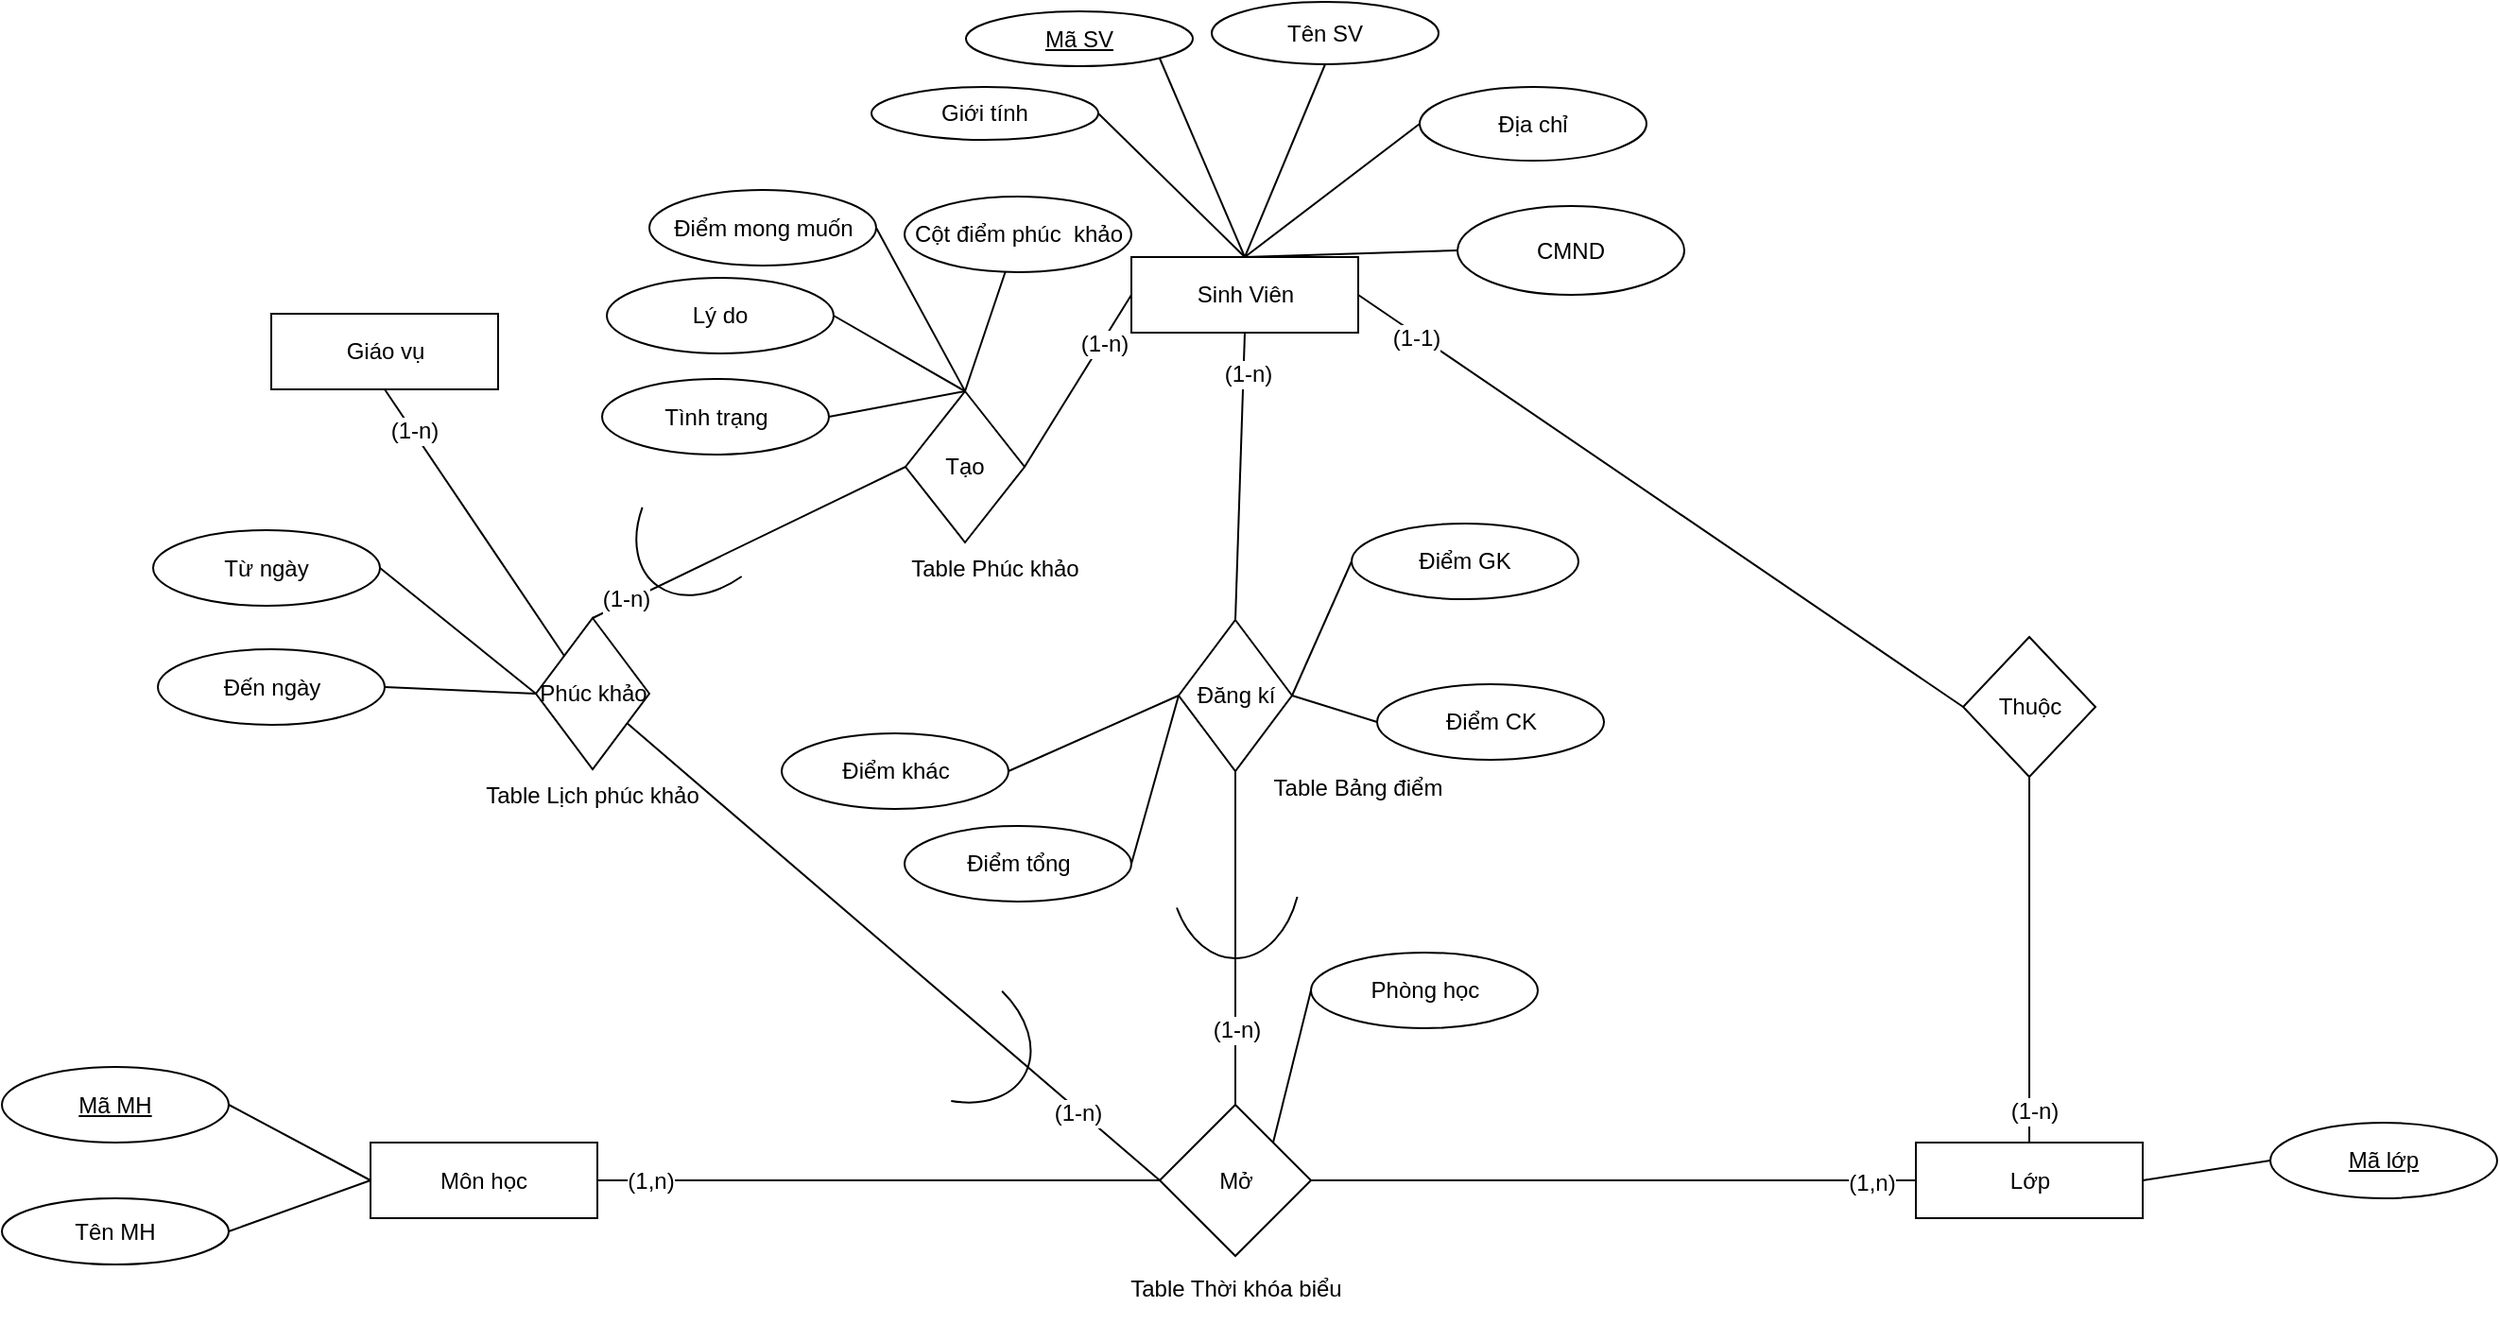 <mxfile version="11.2.1" type="device" pages="1"><diagram id="Wt1ibxNGQ3hG_hb4GNlm" name="Page-1"><mxGraphModel dx="1799" dy="607" grid="1" gridSize="10" guides="1" tooltips="1" connect="1" arrows="1" fold="1" page="1" pageScale="1" pageWidth="827" pageHeight="1169" math="0" shadow="0"><root><mxCell id="0"/><mxCell id="1" parent="0"/><mxCell id="9Kjyr2pmRRWSqHfHkLpW-149" style="rounded=0;orthogonalLoop=1;jettySize=auto;html=1;exitX=0.5;exitY=0;exitDx=0;exitDy=0;entryX=0.5;entryY=1;entryDx=0;entryDy=0;endArrow=none;endFill=0;" parent="1" source="9Kjyr2pmRRWSqHfHkLpW-176" target="9Kjyr2pmRRWSqHfHkLpW-154" edge="1"><mxGeometry relative="1" as="geometry"/></mxCell><mxCell id="9Kjyr2pmRRWSqHfHkLpW-150" value="(1-n)" style="text;html=1;resizable=0;points=[];align=center;verticalAlign=middle;labelBackgroundColor=#ffffff;" parent="9Kjyr2pmRRWSqHfHkLpW-149" vertex="1" connectable="0"><mxGeometry x="-0.619" y="1" relative="1" as="geometry"><mxPoint x="1" y="-6.5" as="offset"/></mxGeometry></mxCell><mxCell id="9Kjyr2pmRRWSqHfHkLpW-151" style="edgeStyle=none;rounded=0;orthogonalLoop=1;jettySize=auto;html=1;exitX=0;exitY=0.5;exitDx=0;exitDy=0;endArrow=none;endFill=0;entryX=1;entryY=0.5;entryDx=0;entryDy=0;" parent="1" source="9Kjyr2pmRRWSqHfHkLpW-153" target="9Kjyr2pmRRWSqHfHkLpW-176" edge="1"><mxGeometry relative="1" as="geometry"/></mxCell><mxCell id="9Kjyr2pmRRWSqHfHkLpW-152" value="(1,n)" style="text;html=1;resizable=0;points=[];align=center;verticalAlign=middle;labelBackgroundColor=#ffffff;" parent="9Kjyr2pmRRWSqHfHkLpW-151" vertex="1" connectable="0"><mxGeometry x="-0.85" y="1" relative="1" as="geometry"><mxPoint as="offset"/></mxGeometry></mxCell><mxCell id="9Kjyr2pmRRWSqHfHkLpW-153" value="Lớp" style="rounded=0;whiteSpace=wrap;html=1;" parent="1" vertex="1"><mxGeometry x="792.5" y="860.5" width="120" height="40" as="geometry"/></mxCell><mxCell id="9Kjyr2pmRRWSqHfHkLpW-154" value="Đăng kí" style="rhombus;whiteSpace=wrap;html=1;" parent="1" vertex="1"><mxGeometry x="402.5" y="584" width="60" height="80" as="geometry"/></mxCell><mxCell id="9Kjyr2pmRRWSqHfHkLpW-155" style="edgeStyle=none;rounded=0;orthogonalLoop=1;jettySize=auto;html=1;exitX=0.5;exitY=1;exitDx=0;exitDy=0;entryX=0.5;entryY=0;entryDx=0;entryDy=0;endArrow=none;endFill=0;" parent="1" source="9Kjyr2pmRRWSqHfHkLpW-157" target="9Kjyr2pmRRWSqHfHkLpW-154" edge="1"><mxGeometry relative="1" as="geometry"/></mxCell><mxCell id="9Kjyr2pmRRWSqHfHkLpW-156" value="(1-n)" style="text;html=1;resizable=0;points=[];align=center;verticalAlign=middle;labelBackgroundColor=#ffffff;" parent="9Kjyr2pmRRWSqHfHkLpW-155" vertex="1" connectable="0"><mxGeometry x="-0.57" y="2" relative="1" as="geometry"><mxPoint x="0.5" y="-10.5" as="offset"/></mxGeometry></mxCell><mxCell id="9Kjyr2pmRRWSqHfHkLpW-227" style="edgeStyle=none;rounded=0;orthogonalLoop=1;jettySize=auto;html=1;exitX=1;exitY=0.5;exitDx=0;exitDy=0;entryX=0;entryY=0.5;entryDx=0;entryDy=0;endArrow=none;endFill=0;" parent="1" source="9Kjyr2pmRRWSqHfHkLpW-157" target="9Kjyr2pmRRWSqHfHkLpW-226" edge="1"><mxGeometry relative="1" as="geometry"/></mxCell><mxCell id="9Kjyr2pmRRWSqHfHkLpW-229" value="(1-1)" style="text;html=1;resizable=0;points=[];align=center;verticalAlign=middle;labelBackgroundColor=#ffffff;" parent="9Kjyr2pmRRWSqHfHkLpW-227" vertex="1" connectable="0"><mxGeometry x="-0.805" y="-2" relative="1" as="geometry"><mxPoint as="offset"/></mxGeometry></mxCell><mxCell id="oy2haiXz5jzG49hbwaGI-5" style="edgeStyle=none;rounded=0;orthogonalLoop=1;jettySize=auto;html=1;exitX=0;exitY=0.5;exitDx=0;exitDy=0;entryX=1;entryY=0.5;entryDx=0;entryDy=0;endArrow=none;endFill=0;" edge="1" parent="1" source="9Kjyr2pmRRWSqHfHkLpW-157" target="oy2haiXz5jzG49hbwaGI-15"><mxGeometry relative="1" as="geometry"/></mxCell><mxCell id="oy2haiXz5jzG49hbwaGI-28" value="(1-n)" style="text;html=1;resizable=0;points=[];align=center;verticalAlign=middle;labelBackgroundColor=#ffffff;" vertex="1" connectable="0" parent="oy2haiXz5jzG49hbwaGI-5"><mxGeometry x="-0.445" y="1" relative="1" as="geometry"><mxPoint as="offset"/></mxGeometry></mxCell><mxCell id="9Kjyr2pmRRWSqHfHkLpW-157" value="Sinh Viên" style="rounded=0;whiteSpace=wrap;html=1;" parent="1" vertex="1"><mxGeometry x="377.5" y="392" width="120" height="40" as="geometry"/></mxCell><mxCell id="oy2haiXz5jzG49hbwaGI-16" style="edgeStyle=none;rounded=0;orthogonalLoop=1;jettySize=auto;html=1;exitX=0;exitY=0.5;exitDx=0;exitDy=0;entryX=1;entryY=0.5;entryDx=0;entryDy=0;endArrow=none;endFill=0;" edge="1" parent="1" source="9Kjyr2pmRRWSqHfHkLpW-160" target="9Kjyr2pmRRWSqHfHkLpW-192"><mxGeometry relative="1" as="geometry"/></mxCell><mxCell id="9Kjyr2pmRRWSqHfHkLpW-160" value="Môn học" style="rounded=0;whiteSpace=wrap;html=1;" parent="1" vertex="1"><mxGeometry x="-25" y="860.5" width="120" height="40" as="geometry"/></mxCell><mxCell id="9Kjyr2pmRRWSqHfHkLpW-170" style="edgeStyle=none;rounded=0;orthogonalLoop=1;jettySize=auto;html=1;endArrow=none;endFill=0;exitX=0;exitY=0.5;exitDx=0;exitDy=0;entryX=1;entryY=0.5;entryDx=0;entryDy=0;" parent="1" source="9Kjyr2pmRRWSqHfHkLpW-176" edge="1" target="9Kjyr2pmRRWSqHfHkLpW-160"><mxGeometry relative="1" as="geometry"><mxPoint x="192.5" y="728" as="targetPoint"/></mxGeometry></mxCell><mxCell id="9Kjyr2pmRRWSqHfHkLpW-171" value="(1,n)" style="text;html=1;resizable=0;points=[];align=center;verticalAlign=middle;labelBackgroundColor=#ffffff;" parent="9Kjyr2pmRRWSqHfHkLpW-170" vertex="1" connectable="0"><mxGeometry x="0.879" relative="1" as="geometry"><mxPoint x="10" as="offset"/></mxGeometry></mxCell><mxCell id="9Kjyr2pmRRWSqHfHkLpW-175" style="rounded=0;orthogonalLoop=1;jettySize=auto;html=1;exitX=1;exitY=0;exitDx=0;exitDy=0;entryX=0;entryY=0.5;entryDx=0;entryDy=0;endArrow=none;endFill=0;" parent="1" source="9Kjyr2pmRRWSqHfHkLpW-176" target="9Kjyr2pmRRWSqHfHkLpW-209" edge="1"><mxGeometry relative="1" as="geometry"/></mxCell><mxCell id="9Kjyr2pmRRWSqHfHkLpW-176" value="Mở" style="rhombus;whiteSpace=wrap;html=1;" parent="1" vertex="1"><mxGeometry x="392.5" y="840.5" width="80" height="80" as="geometry"/></mxCell><mxCell id="9Kjyr2pmRRWSqHfHkLpW-182" value="Table Thời khóa biểu" style="text;html=1;strokeColor=none;fillColor=none;align=center;verticalAlign=middle;whiteSpace=wrap;rounded=0;" parent="1" vertex="1"><mxGeometry x="367.5" y="920.5" width="130" height="35" as="geometry"/></mxCell><mxCell id="9Kjyr2pmRRWSqHfHkLpW-183" style="edgeStyle=none;rounded=0;orthogonalLoop=1;jettySize=auto;html=1;exitX=1;exitY=1;exitDx=0;exitDy=0;entryX=0.5;entryY=0;entryDx=0;entryDy=0;endArrow=none;endFill=0;" parent="1" source="9Kjyr2pmRRWSqHfHkLpW-184" target="9Kjyr2pmRRWSqHfHkLpW-157" edge="1"><mxGeometry relative="1" as="geometry"/></mxCell><mxCell id="9Kjyr2pmRRWSqHfHkLpW-184" value="&lt;u&gt;Mã SV&lt;/u&gt;" style="ellipse;whiteSpace=wrap;html=1;" parent="1" vertex="1"><mxGeometry x="290" y="262" width="120" height="29" as="geometry"/></mxCell><mxCell id="9Kjyr2pmRRWSqHfHkLpW-185" style="edgeStyle=none;rounded=0;orthogonalLoop=1;jettySize=auto;html=1;exitX=0.5;exitY=1;exitDx=0;exitDy=0;entryX=0.5;entryY=0;entryDx=0;entryDy=0;endArrow=none;endFill=0;" parent="1" source="9Kjyr2pmRRWSqHfHkLpW-186" target="9Kjyr2pmRRWSqHfHkLpW-157" edge="1"><mxGeometry relative="1" as="geometry"/></mxCell><mxCell id="9Kjyr2pmRRWSqHfHkLpW-186" value="Tên SV" style="ellipse;whiteSpace=wrap;html=1;" parent="1" vertex="1"><mxGeometry x="420" y="257" width="120" height="33" as="geometry"/></mxCell><mxCell id="9Kjyr2pmRRWSqHfHkLpW-187" style="edgeStyle=none;rounded=0;orthogonalLoop=1;jettySize=auto;html=1;exitX=0;exitY=0.5;exitDx=0;exitDy=0;endArrow=none;endFill=0;" parent="1" source="9Kjyr2pmRRWSqHfHkLpW-188" edge="1"><mxGeometry relative="1" as="geometry"><mxPoint x="437.5" y="392" as="targetPoint"/></mxGeometry></mxCell><mxCell id="9Kjyr2pmRRWSqHfHkLpW-188" value="Địa chỉ" style="ellipse;whiteSpace=wrap;html=1;" parent="1" vertex="1"><mxGeometry x="530" y="302" width="120" height="39" as="geometry"/></mxCell><mxCell id="9Kjyr2pmRRWSqHfHkLpW-189" style="edgeStyle=none;rounded=0;orthogonalLoop=1;jettySize=auto;html=1;exitX=1;exitY=0.5;exitDx=0;exitDy=0;entryX=0;entryY=0.5;entryDx=0;entryDy=0;endArrow=none;endFill=0;" parent="1" source="9Kjyr2pmRRWSqHfHkLpW-190" target="9Kjyr2pmRRWSqHfHkLpW-160" edge="1"><mxGeometry relative="1" as="geometry"/></mxCell><mxCell id="9Kjyr2pmRRWSqHfHkLpW-190" value="&lt;u&gt;Mã MH&lt;/u&gt;" style="ellipse;whiteSpace=wrap;html=1;" parent="1" vertex="1"><mxGeometry x="-220" y="820.5" width="120" height="40" as="geometry"/></mxCell><mxCell id="9Kjyr2pmRRWSqHfHkLpW-192" value="Tên MH" style="ellipse;whiteSpace=wrap;html=1;" parent="1" vertex="1"><mxGeometry x="-220" y="890" width="120" height="35" as="geometry"/></mxCell><mxCell id="9Kjyr2pmRRWSqHfHkLpW-195" style="edgeStyle=none;rounded=0;orthogonalLoop=1;jettySize=auto;html=1;exitX=0;exitY=0.5;exitDx=0;exitDy=0;endArrow=none;endFill=0;entryX=1;entryY=0.5;entryDx=0;entryDy=0;" parent="1" source="9Kjyr2pmRRWSqHfHkLpW-196" target="9Kjyr2pmRRWSqHfHkLpW-153" edge="1"><mxGeometry relative="1" as="geometry"><mxPoint x="877.5" y="743" as="targetPoint"/></mxGeometry></mxCell><mxCell id="9Kjyr2pmRRWSqHfHkLpW-196" value="&lt;u&gt;Mã lớp&lt;/u&gt;" style="ellipse;whiteSpace=wrap;html=1;" parent="1" vertex="1"><mxGeometry x="980" y="850" width="120" height="40" as="geometry"/></mxCell><mxCell id="9Kjyr2pmRRWSqHfHkLpW-209" value="Phòng học" style="ellipse;whiteSpace=wrap;html=1;" parent="1" vertex="1"><mxGeometry x="472.5" y="760" width="120" height="40" as="geometry"/></mxCell><mxCell id="9Kjyr2pmRRWSqHfHkLpW-211" style="edgeStyle=none;rounded=0;orthogonalLoop=1;jettySize=auto;html=1;exitX=1;exitY=0.5;exitDx=0;exitDy=0;entryX=0.5;entryY=0;entryDx=0;entryDy=0;endArrow=none;endFill=0;" parent="1" source="9Kjyr2pmRRWSqHfHkLpW-210" target="9Kjyr2pmRRWSqHfHkLpW-157" edge="1"><mxGeometry relative="1" as="geometry"/></mxCell><mxCell id="9Kjyr2pmRRWSqHfHkLpW-210" value="Giới tính" style="ellipse;whiteSpace=wrap;html=1;" parent="1" vertex="1"><mxGeometry x="240" y="302" width="120" height="28" as="geometry"/></mxCell><mxCell id="9Kjyr2pmRRWSqHfHkLpW-213" style="edgeStyle=none;rounded=0;orthogonalLoop=1;jettySize=auto;html=1;exitX=0;exitY=0.5;exitDx=0;exitDy=0;entryX=0.5;entryY=0;entryDx=0;entryDy=0;endArrow=none;endFill=0;" parent="1" source="9Kjyr2pmRRWSqHfHkLpW-212" target="9Kjyr2pmRRWSqHfHkLpW-157" edge="1"><mxGeometry relative="1" as="geometry"/></mxCell><mxCell id="9Kjyr2pmRRWSqHfHkLpW-212" value="CMND" style="ellipse;whiteSpace=wrap;html=1;" parent="1" vertex="1"><mxGeometry x="550" y="365" width="120" height="47" as="geometry"/></mxCell><mxCell id="9Kjyr2pmRRWSqHfHkLpW-216" value="Table Bảng điểm" style="text;html=1;strokeColor=none;fillColor=none;align=center;verticalAlign=middle;whiteSpace=wrap;rounded=0;" parent="1" vertex="1"><mxGeometry x="445" y="663" width="105" height="20" as="geometry"/></mxCell><mxCell id="9Kjyr2pmRRWSqHfHkLpW-224" style="edgeStyle=none;rounded=0;orthogonalLoop=1;jettySize=auto;html=1;exitX=0;exitY=0.5;exitDx=0;exitDy=0;entryX=1;entryY=0.5;entryDx=0;entryDy=0;endArrow=none;endFill=0;" parent="1" source="9Kjyr2pmRRWSqHfHkLpW-217" target="9Kjyr2pmRRWSqHfHkLpW-154" edge="1"><mxGeometry relative="1" as="geometry"/></mxCell><mxCell id="9Kjyr2pmRRWSqHfHkLpW-217" value="Điểm GK" style="ellipse;whiteSpace=wrap;html=1;" parent="1" vertex="1"><mxGeometry x="494" y="533" width="120" height="40" as="geometry"/></mxCell><mxCell id="9Kjyr2pmRRWSqHfHkLpW-225" style="edgeStyle=none;rounded=0;orthogonalLoop=1;jettySize=auto;html=1;exitX=0;exitY=0.5;exitDx=0;exitDy=0;entryX=1;entryY=0.5;entryDx=0;entryDy=0;endArrow=none;endFill=0;" parent="1" source="9Kjyr2pmRRWSqHfHkLpW-218" target="9Kjyr2pmRRWSqHfHkLpW-154" edge="1"><mxGeometry relative="1" as="geometry"/></mxCell><mxCell id="9Kjyr2pmRRWSqHfHkLpW-218" value="Điểm CK" style="ellipse;whiteSpace=wrap;html=1;" parent="1" vertex="1"><mxGeometry x="507.5" y="618" width="120" height="40" as="geometry"/></mxCell><mxCell id="9Kjyr2pmRRWSqHfHkLpW-223" style="edgeStyle=none;rounded=0;orthogonalLoop=1;jettySize=auto;html=1;exitX=1;exitY=0.5;exitDx=0;exitDy=0;endArrow=none;endFill=0;entryX=0;entryY=0.5;entryDx=0;entryDy=0;" parent="1" source="9Kjyr2pmRRWSqHfHkLpW-219" target="9Kjyr2pmRRWSqHfHkLpW-154" edge="1"><mxGeometry relative="1" as="geometry"><mxPoint x="372.5" y="613" as="targetPoint"/></mxGeometry></mxCell><mxCell id="9Kjyr2pmRRWSqHfHkLpW-219" value="Điểm khác" style="ellipse;whiteSpace=wrap;html=1;" parent="1" vertex="1"><mxGeometry x="192.5" y="644" width="120" height="40" as="geometry"/></mxCell><mxCell id="9Kjyr2pmRRWSqHfHkLpW-222" style="edgeStyle=none;rounded=0;orthogonalLoop=1;jettySize=auto;html=1;exitX=1;exitY=0.5;exitDx=0;exitDy=0;entryX=0;entryY=0.5;entryDx=0;entryDy=0;endArrow=none;endFill=0;" parent="1" source="9Kjyr2pmRRWSqHfHkLpW-221" target="9Kjyr2pmRRWSqHfHkLpW-154" edge="1"><mxGeometry relative="1" as="geometry"/></mxCell><mxCell id="9Kjyr2pmRRWSqHfHkLpW-221" value="Điểm tổng" style="ellipse;whiteSpace=wrap;html=1;" parent="1" vertex="1"><mxGeometry x="257.5" y="693" width="120" height="40" as="geometry"/></mxCell><mxCell id="9Kjyr2pmRRWSqHfHkLpW-228" style="edgeStyle=none;rounded=0;orthogonalLoop=1;jettySize=auto;html=1;exitX=0.5;exitY=1;exitDx=0;exitDy=0;entryX=0.5;entryY=0;entryDx=0;entryDy=0;endArrow=none;endFill=0;" parent="1" source="9Kjyr2pmRRWSqHfHkLpW-226" target="9Kjyr2pmRRWSqHfHkLpW-153" edge="1"><mxGeometry relative="1" as="geometry"/></mxCell><mxCell id="9Kjyr2pmRRWSqHfHkLpW-230" value="(1-n)" style="text;html=1;resizable=0;points=[];align=center;verticalAlign=middle;labelBackgroundColor=#ffffff;" parent="9Kjyr2pmRRWSqHfHkLpW-228" vertex="1" connectable="0"><mxGeometry x="0.826" y="2" relative="1" as="geometry"><mxPoint as="offset"/></mxGeometry></mxCell><mxCell id="9Kjyr2pmRRWSqHfHkLpW-226" value="Thuộc" style="rhombus;whiteSpace=wrap;html=1;" parent="1" vertex="1"><mxGeometry x="817.5" y="593" width="70" height="74" as="geometry"/></mxCell><mxCell id="9Kjyr2pmRRWSqHfHkLpW-231" value="" style="verticalLabelPosition=bottom;verticalAlign=top;html=1;shape=mxgraph.basic.arc;startAngle=0.807;endAngle=0.173;rotation=180;" parent="1" vertex="1"><mxGeometry x="397.5" y="663" width="70" height="100" as="geometry"/></mxCell><mxCell id="oy2haiXz5jzG49hbwaGI-1" value="Giáo vụ" style="rounded=0;whiteSpace=wrap;html=1;" vertex="1" parent="1"><mxGeometry x="-77.5" y="422" width="120" height="40" as="geometry"/></mxCell><mxCell id="oy2haiXz5jzG49hbwaGI-3" style="rounded=0;orthogonalLoop=1;jettySize=auto;html=1;entryX=0;entryY=0.5;entryDx=0;entryDy=0;endArrow=none;endFill=0;" edge="1" parent="1" source="oy2haiXz5jzG49hbwaGI-2" target="9Kjyr2pmRRWSqHfHkLpW-176"><mxGeometry relative="1" as="geometry"/></mxCell><mxCell id="oy2haiXz5jzG49hbwaGI-31" value="(1-n)" style="text;html=1;resizable=0;points=[];align=center;verticalAlign=middle;labelBackgroundColor=#ffffff;" vertex="1" connectable="0" parent="oy2haiXz5jzG49hbwaGI-3"><mxGeometry x="0.697" y="-1" relative="1" as="geometry"><mxPoint as="offset"/></mxGeometry></mxCell><mxCell id="oy2haiXz5jzG49hbwaGI-4" style="edgeStyle=none;rounded=0;orthogonalLoop=1;jettySize=auto;html=1;exitX=0;exitY=0;exitDx=0;exitDy=0;entryX=0.5;entryY=1;entryDx=0;entryDy=0;endArrow=none;endFill=0;" edge="1" parent="1" source="oy2haiXz5jzG49hbwaGI-2" target="oy2haiXz5jzG49hbwaGI-1"><mxGeometry relative="1" as="geometry"/></mxCell><mxCell id="oy2haiXz5jzG49hbwaGI-30" value="(1-n)" style="text;html=1;resizable=0;points=[];align=center;verticalAlign=middle;labelBackgroundColor=#ffffff;" vertex="1" connectable="0" parent="oy2haiXz5jzG49hbwaGI-4"><mxGeometry x="0.69" relative="1" as="geometry"><mxPoint as="offset"/></mxGeometry></mxCell><mxCell id="oy2haiXz5jzG49hbwaGI-12" style="edgeStyle=none;rounded=0;orthogonalLoop=1;jettySize=auto;html=1;exitX=0;exitY=0.5;exitDx=0;exitDy=0;entryX=1;entryY=0.5;entryDx=0;entryDy=0;endArrow=none;endFill=0;" edge="1" parent="1" source="oy2haiXz5jzG49hbwaGI-2" target="oy2haiXz5jzG49hbwaGI-8"><mxGeometry relative="1" as="geometry"/></mxCell><mxCell id="oy2haiXz5jzG49hbwaGI-13" style="edgeStyle=none;rounded=0;orthogonalLoop=1;jettySize=auto;html=1;exitX=0.5;exitY=0;exitDx=0;exitDy=0;entryX=1;entryY=0.5;entryDx=0;entryDy=0;endArrow=none;endFill=0;" edge="1" parent="1" source="oy2haiXz5jzG49hbwaGI-15" target="oy2haiXz5jzG49hbwaGI-9"><mxGeometry relative="1" as="geometry"/></mxCell><mxCell id="oy2haiXz5jzG49hbwaGI-2" value="Phúc khảo" style="rhombus;whiteSpace=wrap;html=1;" vertex="1" parent="1"><mxGeometry x="62.5" y="583" width="60" height="80" as="geometry"/></mxCell><mxCell id="oy2haiXz5jzG49hbwaGI-6" value="" style="verticalLabelPosition=bottom;verticalAlign=top;html=1;shape=mxgraph.basic.arc;startAngle=0.807;endAngle=0.173;rotation=-140;" vertex="1" parent="1"><mxGeometry x="122.5" y="476.5" width="70" height="100" as="geometry"/></mxCell><mxCell id="oy2haiXz5jzG49hbwaGI-10" style="edgeStyle=none;rounded=0;orthogonalLoop=1;jettySize=auto;html=1;exitX=1;exitY=0.5;exitDx=0;exitDy=0;entryX=0;entryY=0.5;entryDx=0;entryDy=0;endArrow=none;endFill=0;" edge="1" parent="1" source="oy2haiXz5jzG49hbwaGI-7" target="oy2haiXz5jzG49hbwaGI-2"><mxGeometry relative="1" as="geometry"/></mxCell><mxCell id="oy2haiXz5jzG49hbwaGI-7" value="Từ ngày" style="ellipse;whiteSpace=wrap;html=1;" vertex="1" parent="1"><mxGeometry x="-140" y="536.5" width="120" height="40" as="geometry"/></mxCell><mxCell id="oy2haiXz5jzG49hbwaGI-8" value="Đến ngày" style="ellipse;whiteSpace=wrap;html=1;" vertex="1" parent="1"><mxGeometry x="-137.5" y="599.5" width="120" height="40" as="geometry"/></mxCell><mxCell id="oy2haiXz5jzG49hbwaGI-9" value="Tình trạng" style="ellipse;whiteSpace=wrap;html=1;" vertex="1" parent="1"><mxGeometry x="97.5" y="456.5" width="120" height="40" as="geometry"/></mxCell><mxCell id="oy2haiXz5jzG49hbwaGI-14" style="edgeStyle=none;rounded=0;orthogonalLoop=1;jettySize=auto;html=1;exitX=1;exitY=1;exitDx=0;exitDy=0;endArrow=none;endFill=0;" edge="1" parent="1" source="oy2haiXz5jzG49hbwaGI-9" target="oy2haiXz5jzG49hbwaGI-9"><mxGeometry relative="1" as="geometry"/></mxCell><mxCell id="oy2haiXz5jzG49hbwaGI-17" style="edgeStyle=none;rounded=0;orthogonalLoop=1;jettySize=auto;html=1;exitX=0;exitY=0.5;exitDx=0;exitDy=0;endArrow=none;endFill=0;entryX=0.5;entryY=0;entryDx=0;entryDy=0;" edge="1" parent="1" source="oy2haiXz5jzG49hbwaGI-15" target="oy2haiXz5jzG49hbwaGI-2"><mxGeometry relative="1" as="geometry"><mxPoint x="150" y="580" as="targetPoint"/></mxGeometry></mxCell><mxCell id="oy2haiXz5jzG49hbwaGI-29" value="(1-n)" style="text;html=1;resizable=0;points=[];align=center;verticalAlign=middle;labelBackgroundColor=#ffffff;" vertex="1" connectable="0" parent="oy2haiXz5jzG49hbwaGI-17"><mxGeometry x="0.859" relative="1" as="geometry"><mxPoint x="6" y="-4.5" as="offset"/></mxGeometry></mxCell><mxCell id="oy2haiXz5jzG49hbwaGI-25" style="edgeStyle=none;rounded=0;orthogonalLoop=1;jettySize=auto;html=1;exitX=0.5;exitY=0;exitDx=0;exitDy=0;endArrow=none;endFill=0;" edge="1" parent="1" source="oy2haiXz5jzG49hbwaGI-15" target="oy2haiXz5jzG49hbwaGI-20"><mxGeometry relative="1" as="geometry"/></mxCell><mxCell id="oy2haiXz5jzG49hbwaGI-26" style="edgeStyle=none;rounded=0;orthogonalLoop=1;jettySize=auto;html=1;exitX=0.5;exitY=0;exitDx=0;exitDy=0;entryX=1;entryY=0.5;entryDx=0;entryDy=0;endArrow=none;endFill=0;" edge="1" parent="1" source="oy2haiXz5jzG49hbwaGI-15" target="oy2haiXz5jzG49hbwaGI-21"><mxGeometry relative="1" as="geometry"/></mxCell><mxCell id="oy2haiXz5jzG49hbwaGI-27" style="edgeStyle=none;rounded=0;orthogonalLoop=1;jettySize=auto;html=1;exitX=0.5;exitY=0;exitDx=0;exitDy=0;entryX=1;entryY=0.5;entryDx=0;entryDy=0;endArrow=none;endFill=0;" edge="1" parent="1" source="oy2haiXz5jzG49hbwaGI-15" target="oy2haiXz5jzG49hbwaGI-22"><mxGeometry relative="1" as="geometry"/></mxCell><mxCell id="oy2haiXz5jzG49hbwaGI-15" value="Tạo" style="rhombus;whiteSpace=wrap;html=1;" vertex="1" parent="1"><mxGeometry x="258" y="463" width="63" height="80" as="geometry"/></mxCell><mxCell id="oy2haiXz5jzG49hbwaGI-18" value="" style="verticalLabelPosition=bottom;verticalAlign=top;html=1;shape=mxgraph.basic.arc;startAngle=0.807;endAngle=0.173;rotation=120;" vertex="1" parent="1"><mxGeometry x="242.5" y="750" width="70" height="100" as="geometry"/></mxCell><mxCell id="oy2haiXz5jzG49hbwaGI-20" value="Cột điểm phúc&amp;nbsp; khảo" style="ellipse;whiteSpace=wrap;html=1;" vertex="1" parent="1"><mxGeometry x="257.5" y="360" width="120" height="40" as="geometry"/></mxCell><mxCell id="oy2haiXz5jzG49hbwaGI-21" value="Điểm mong muốn" style="ellipse;whiteSpace=wrap;html=1;" vertex="1" parent="1"><mxGeometry x="122.5" y="356.5" width="120" height="40" as="geometry"/></mxCell><mxCell id="oy2haiXz5jzG49hbwaGI-22" value="Lý do" style="ellipse;whiteSpace=wrap;html=1;" vertex="1" parent="1"><mxGeometry x="100" y="403" width="120" height="40" as="geometry"/></mxCell><mxCell id="oy2haiXz5jzG49hbwaGI-32" value="Table Lịch phúc khảo" style="text;html=1;strokeColor=none;fillColor=none;align=center;verticalAlign=middle;whiteSpace=wrap;rounded=0;" vertex="1" parent="1"><mxGeometry x="30" y="667" width="125" height="20" as="geometry"/></mxCell><mxCell id="oy2haiXz5jzG49hbwaGI-33" value="Table Phúc khảo" style="text;html=1;strokeColor=none;fillColor=none;align=center;verticalAlign=middle;whiteSpace=wrap;rounded=0;" vertex="1" parent="1"><mxGeometry x="241" y="547" width="129" height="20" as="geometry"/></mxCell></root></mxGraphModel></diagram></mxfile>